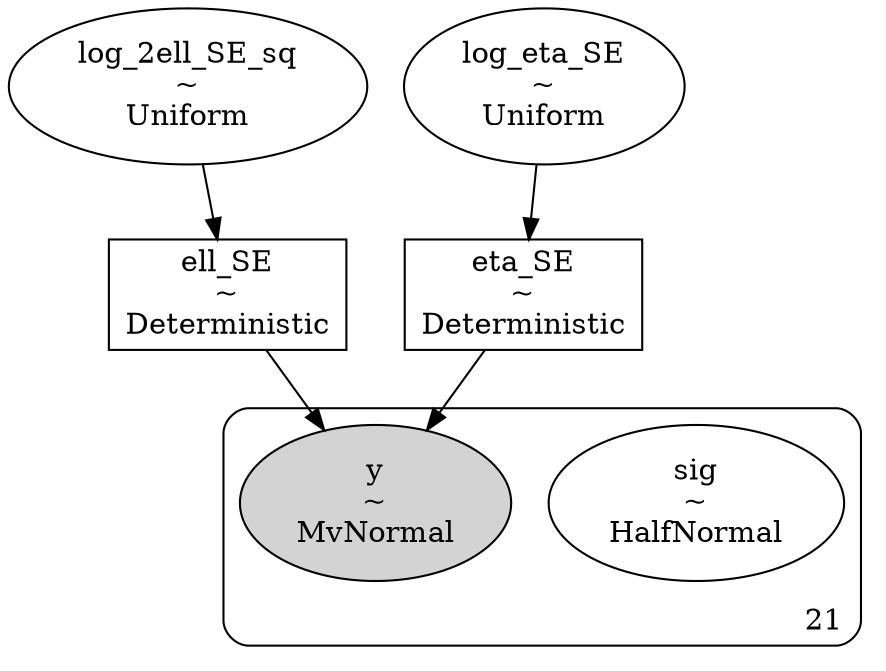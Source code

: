 digraph {
	eta_SE [label="eta_SE
~
Deterministic" shape=box]
	ell_SE [label="ell_SE
~
Deterministic" shape=box]
	log_2ell_SE_sq [label="log_2ell_SE_sq
~
Uniform" shape=ellipse]
	log_eta_SE [label="log_eta_SE
~
Uniform" shape=ellipse]
	subgraph cluster21 {
		sig [label="sig
~
HalfNormal" shape=ellipse]
		y [label="y
~
MvNormal" shape=ellipse style=filled]
		label=21 labeljust=r labelloc=b style=rounded
	}
	log_2ell_SE_sq -> ell_SE
	log_eta_SE -> eta_SE
	eta_SE -> y
	ell_SE -> y
}
